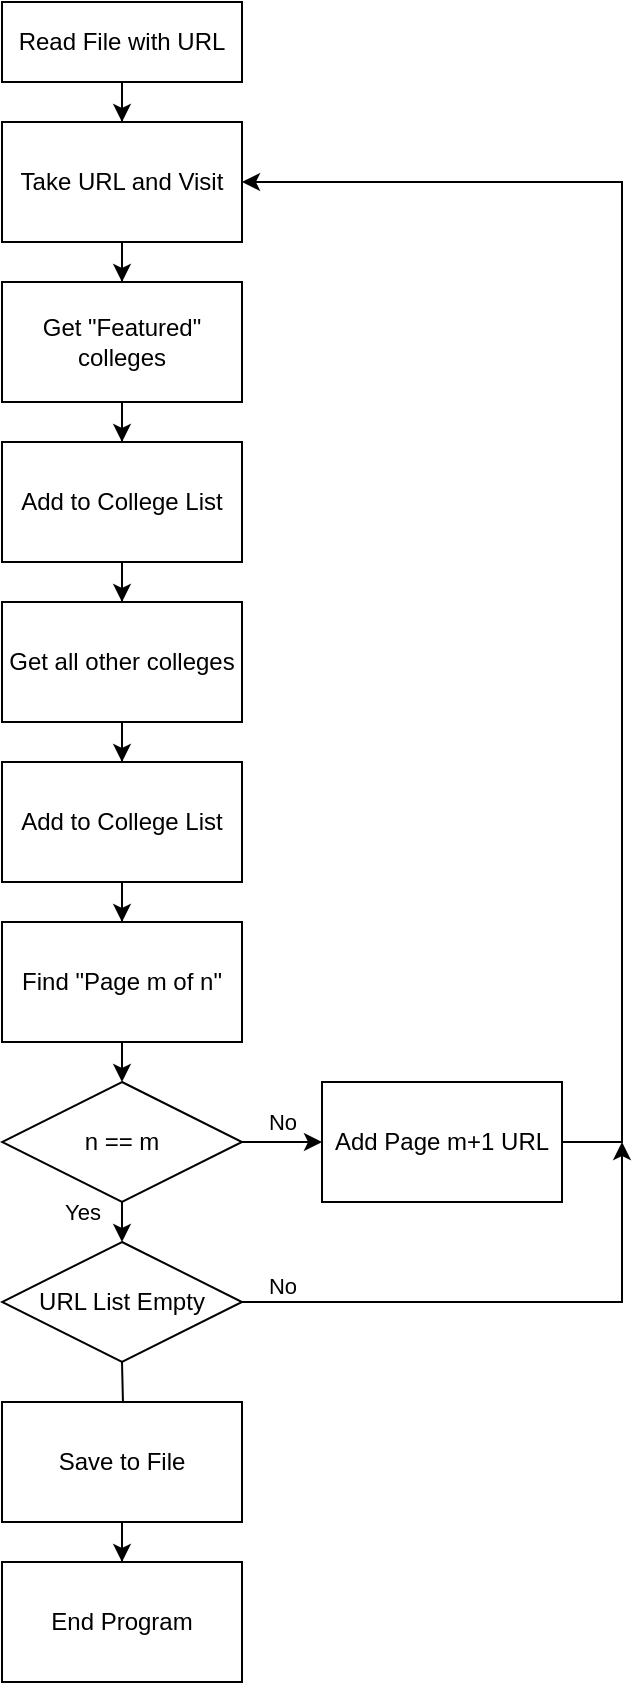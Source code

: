 <mxfile>
    <diagram id="C5RBs43oDa-KdzZeNtuy" name="Page-1">
        <mxGraphModel dx="1330" dy="799" grid="1" gridSize="10" guides="1" tooltips="1" connect="1" arrows="1" fold="1" page="1" pageScale="1" pageWidth="827" pageHeight="1169" math="0" shadow="0">
            <root>
                <mxCell id="WIyWlLk6GJQsqaUBKTNV-0"/>
                <mxCell id="WIyWlLk6GJQsqaUBKTNV-1" parent="WIyWlLk6GJQsqaUBKTNV-0"/>
                <mxCell id="vV9unooY6QVx9gFajwB3-9" value="" style="edgeStyle=orthogonalEdgeStyle;orthogonalLoop=1;jettySize=auto;html=1;rounded=0;" parent="WIyWlLk6GJQsqaUBKTNV-1" source="WIyWlLk6GJQsqaUBKTNV-3" target="vV9unooY6QVx9gFajwB3-3" edge="1">
                    <mxGeometry relative="1" as="geometry"/>
                </mxCell>
                <mxCell id="WIyWlLk6GJQsqaUBKTNV-3" value="Read File with URL" style="whiteSpace=wrap;html=1;fontSize=12;glass=0;strokeWidth=1;shadow=0;" parent="WIyWlLk6GJQsqaUBKTNV-1" vertex="1">
                    <mxGeometry x="160" y="80" width="120" height="40" as="geometry"/>
                </mxCell>
                <mxCell id="vV9unooY6QVx9gFajwB3-11" value="" style="edgeStyle=orthogonalEdgeStyle;orthogonalLoop=1;jettySize=auto;html=1;rounded=0;" parent="WIyWlLk6GJQsqaUBKTNV-1" source="vV9unooY6QVx9gFajwB3-3" target="vV9unooY6QVx9gFajwB3-10" edge="1">
                    <mxGeometry relative="1" as="geometry"/>
                </mxCell>
                <mxCell id="vV9unooY6QVx9gFajwB3-3" value="Take URL and Visit" style="whiteSpace=wrap;html=1;" parent="WIyWlLk6GJQsqaUBKTNV-1" vertex="1">
                    <mxGeometry x="160" y="140" width="120" height="60" as="geometry"/>
                </mxCell>
                <mxCell id="vV9unooY6QVx9gFajwB3-30" value="" style="edgeStyle=orthogonalEdgeStyle;orthogonalLoop=1;jettySize=auto;html=1;rounded=0;" parent="WIyWlLk6GJQsqaUBKTNV-1" source="vV9unooY6QVx9gFajwB3-10" target="vV9unooY6QVx9gFajwB3-29" edge="1">
                    <mxGeometry relative="1" as="geometry"/>
                </mxCell>
                <mxCell id="vV9unooY6QVx9gFajwB3-10" value="Get &quot;Featured&quot; colleges" style="whiteSpace=wrap;html=1;" parent="WIyWlLk6GJQsqaUBKTNV-1" vertex="1">
                    <mxGeometry x="160" y="220" width="120" height="60" as="geometry"/>
                </mxCell>
                <mxCell id="vV9unooY6QVx9gFajwB3-33" value="" style="edgeStyle=orthogonalEdgeStyle;orthogonalLoop=1;jettySize=auto;html=1;rounded=0;" parent="WIyWlLk6GJQsqaUBKTNV-1" source="vV9unooY6QVx9gFajwB3-12" target="vV9unooY6QVx9gFajwB3-32" edge="1">
                    <mxGeometry relative="1" as="geometry"/>
                </mxCell>
                <mxCell id="vV9unooY6QVx9gFajwB3-12" value="Get all other colleges" style="whiteSpace=wrap;html=1;" parent="WIyWlLk6GJQsqaUBKTNV-1" vertex="1">
                    <mxGeometry x="160" y="380" width="120" height="60" as="geometry"/>
                </mxCell>
                <mxCell id="vV9unooY6QVx9gFajwB3-39" style="edgeStyle=orthogonalEdgeStyle;orthogonalLoop=1;jettySize=auto;html=1;exitX=0.5;exitY=1;exitDx=0;exitDy=0;entryX=0.5;entryY=0;entryDx=0;entryDy=0;rounded=0;" parent="WIyWlLk6GJQsqaUBKTNV-1" source="vV9unooY6QVx9gFajwB3-14" target="vV9unooY6QVx9gFajwB3-21" edge="1">
                    <mxGeometry relative="1" as="geometry"/>
                </mxCell>
                <mxCell id="vV9unooY6QVx9gFajwB3-14" value="Find &quot;Page m of n&quot;" style="whiteSpace=wrap;html=1;" parent="WIyWlLk6GJQsqaUBKTNV-1" vertex="1">
                    <mxGeometry x="160" y="540" width="120" height="60" as="geometry"/>
                </mxCell>
                <mxCell id="vV9unooY6QVx9gFajwB3-21" value="n == m" style="rhombus;whiteSpace=wrap;html=1;" parent="WIyWlLk6GJQsqaUBKTNV-1" vertex="1">
                    <mxGeometry x="160" y="620" width="120" height="60" as="geometry"/>
                </mxCell>
                <mxCell id="vV9unooY6QVx9gFajwB3-24" style="edgeStyle=orthogonalEdgeStyle;orthogonalLoop=1;jettySize=auto;html=1;entryX=1;entryY=0.5;entryDx=0;entryDy=0;exitX=1;exitY=0.5;exitDx=0;exitDy=0;rounded=0;" parent="WIyWlLk6GJQsqaUBKTNV-1" source="vV9unooY6QVx9gFajwB3-23" target="vV9unooY6QVx9gFajwB3-3" edge="1">
                    <mxGeometry relative="1" as="geometry">
                        <Array as="points">
                            <mxPoint x="470" y="650"/>
                            <mxPoint x="470" y="170"/>
                        </Array>
                    </mxGeometry>
                </mxCell>
                <mxCell id="vV9unooY6QVx9gFajwB3-23" value="Add Page m+1 URL" style="whiteSpace=wrap;html=1;" parent="WIyWlLk6GJQsqaUBKTNV-1" vertex="1">
                    <mxGeometry x="320" y="620" width="120" height="60" as="geometry"/>
                </mxCell>
                <mxCell id="vV9unooY6QVx9gFajwB3-52" value="" style="edgeStyle=orthogonalEdgeStyle;orthogonalLoop=1;jettySize=auto;html=1;rounded=0;" parent="WIyWlLk6GJQsqaUBKTNV-1" target="vV9unooY6QVx9gFajwB3-51" edge="1">
                    <mxGeometry relative="1" as="geometry">
                        <mxPoint x="220" y="760" as="sourcePoint"/>
                    </mxGeometry>
                </mxCell>
                <mxCell id="vV9unooY6QVx9gFajwB3-31" value="" style="edgeStyle=orthogonalEdgeStyle;orthogonalLoop=1;jettySize=auto;html=1;rounded=0;" parent="WIyWlLk6GJQsqaUBKTNV-1" source="vV9unooY6QVx9gFajwB3-29" target="vV9unooY6QVx9gFajwB3-12" edge="1">
                    <mxGeometry relative="1" as="geometry"/>
                </mxCell>
                <mxCell id="vV9unooY6QVx9gFajwB3-29" value="Add to College List" style="whiteSpace=wrap;html=1;" parent="WIyWlLk6GJQsqaUBKTNV-1" vertex="1">
                    <mxGeometry x="160" y="300" width="120" height="60" as="geometry"/>
                </mxCell>
                <mxCell id="vV9unooY6QVx9gFajwB3-35" value="" style="edgeStyle=orthogonalEdgeStyle;orthogonalLoop=1;jettySize=auto;html=1;rounded=0;" parent="WIyWlLk6GJQsqaUBKTNV-1" source="vV9unooY6QVx9gFajwB3-32" target="vV9unooY6QVx9gFajwB3-14" edge="1">
                    <mxGeometry relative="1" as="geometry"/>
                </mxCell>
                <mxCell id="vV9unooY6QVx9gFajwB3-32" value="Add to College List" style="whiteSpace=wrap;html=1;" parent="WIyWlLk6GJQsqaUBKTNV-1" vertex="1">
                    <mxGeometry x="160" y="460" width="120" height="60" as="geometry"/>
                </mxCell>
                <mxCell id="vV9unooY6QVx9gFajwB3-41" value="" style="endArrow=classic;html=1;exitX=1;exitY=0.5;exitDx=0;exitDy=0;entryX=0;entryY=0.5;entryDx=0;entryDy=0;rounded=0;" parent="WIyWlLk6GJQsqaUBKTNV-1" source="vV9unooY6QVx9gFajwB3-21" target="vV9unooY6QVx9gFajwB3-23" edge="1">
                    <mxGeometry relative="1" as="geometry">
                        <mxPoint x="280" y="690" as="sourcePoint"/>
                        <mxPoint x="380" y="690" as="targetPoint"/>
                    </mxGeometry>
                </mxCell>
                <mxCell id="vV9unooY6QVx9gFajwB3-42" value="No" style="edgeLabel;resizable=0;html=1;align=center;verticalAlign=middle;" parent="vV9unooY6QVx9gFajwB3-41" connectable="0" vertex="1">
                    <mxGeometry relative="1" as="geometry">
                        <mxPoint y="-10" as="offset"/>
                    </mxGeometry>
                </mxCell>
                <mxCell id="vV9unooY6QVx9gFajwB3-43" value="" style="endArrow=classic;html=1;exitX=0.5;exitY=1;exitDx=0;exitDy=0;entryX=0.5;entryY=0;entryDx=0;entryDy=0;rounded=0;" parent="WIyWlLk6GJQsqaUBKTNV-1" source="vV9unooY6QVx9gFajwB3-21" edge="1">
                    <mxGeometry relative="1" as="geometry">
                        <mxPoint x="350" y="720" as="sourcePoint"/>
                        <mxPoint x="220" y="700" as="targetPoint"/>
                    </mxGeometry>
                </mxCell>
                <mxCell id="vV9unooY6QVx9gFajwB3-44" value="Yes" style="edgeLabel;resizable=0;html=1;align=center;verticalAlign=middle;" parent="vV9unooY6QVx9gFajwB3-43" connectable="0" vertex="1">
                    <mxGeometry relative="1" as="geometry">
                        <mxPoint x="-20" y="-5" as="offset"/>
                    </mxGeometry>
                </mxCell>
                <mxCell id="vV9unooY6QVx9gFajwB3-47" value="End Program" style="whiteSpace=wrap;html=1;" parent="WIyWlLk6GJQsqaUBKTNV-1" vertex="1">
                    <mxGeometry x="160" y="860" width="120" height="60" as="geometry"/>
                </mxCell>
                <mxCell id="vV9unooY6QVx9gFajwB3-50" value="No" style="edgeLabel;resizable=0;html=1;align=center;verticalAlign=middle;" parent="WIyWlLk6GJQsqaUBKTNV-1" connectable="0" vertex="1">
                    <mxGeometry x="170" y="779.996" as="geometry">
                        <mxPoint x="130" y="-58" as="offset"/>
                    </mxGeometry>
                </mxCell>
                <mxCell id="vV9unooY6QVx9gFajwB3-53" value="" style="edgeStyle=orthogonalEdgeStyle;orthogonalLoop=1;jettySize=auto;html=1;rounded=0;" parent="WIyWlLk6GJQsqaUBKTNV-1" source="vV9unooY6QVx9gFajwB3-51" target="vV9unooY6QVx9gFajwB3-47" edge="1">
                    <mxGeometry relative="1" as="geometry"/>
                </mxCell>
                <mxCell id="vV9unooY6QVx9gFajwB3-51" value="Save to File" style="whiteSpace=wrap;html=1;" parent="WIyWlLk6GJQsqaUBKTNV-1" vertex="1">
                    <mxGeometry x="160" y="780" width="120" height="60" as="geometry"/>
                </mxCell>
                <mxCell id="vV9unooY6QVx9gFajwB3-58" value="URL List Empty" style="rhombus;whiteSpace=wrap;html=1;" parent="WIyWlLk6GJQsqaUBKTNV-1" vertex="1">
                    <mxGeometry x="160" y="700" width="120" height="60" as="geometry"/>
                </mxCell>
                <mxCell id="vV9unooY6QVx9gFajwB3-61" value="" style="endArrow=classic;html=1;rounded=0;fontSize=12;exitX=1;exitY=0.5;exitDx=0;exitDy=0;edgeStyle=orthogonalEdgeStyle;" parent="WIyWlLk6GJQsqaUBKTNV-1" source="vV9unooY6QVx9gFajwB3-58" edge="1">
                    <mxGeometry width="50" height="50" relative="1" as="geometry">
                        <mxPoint x="270" y="540" as="sourcePoint"/>
                        <mxPoint x="470" y="650" as="targetPoint"/>
                        <Array as="points">
                            <mxPoint x="470" y="730"/>
                        </Array>
                    </mxGeometry>
                </mxCell>
            </root>
        </mxGraphModel>
    </diagram>
</mxfile>